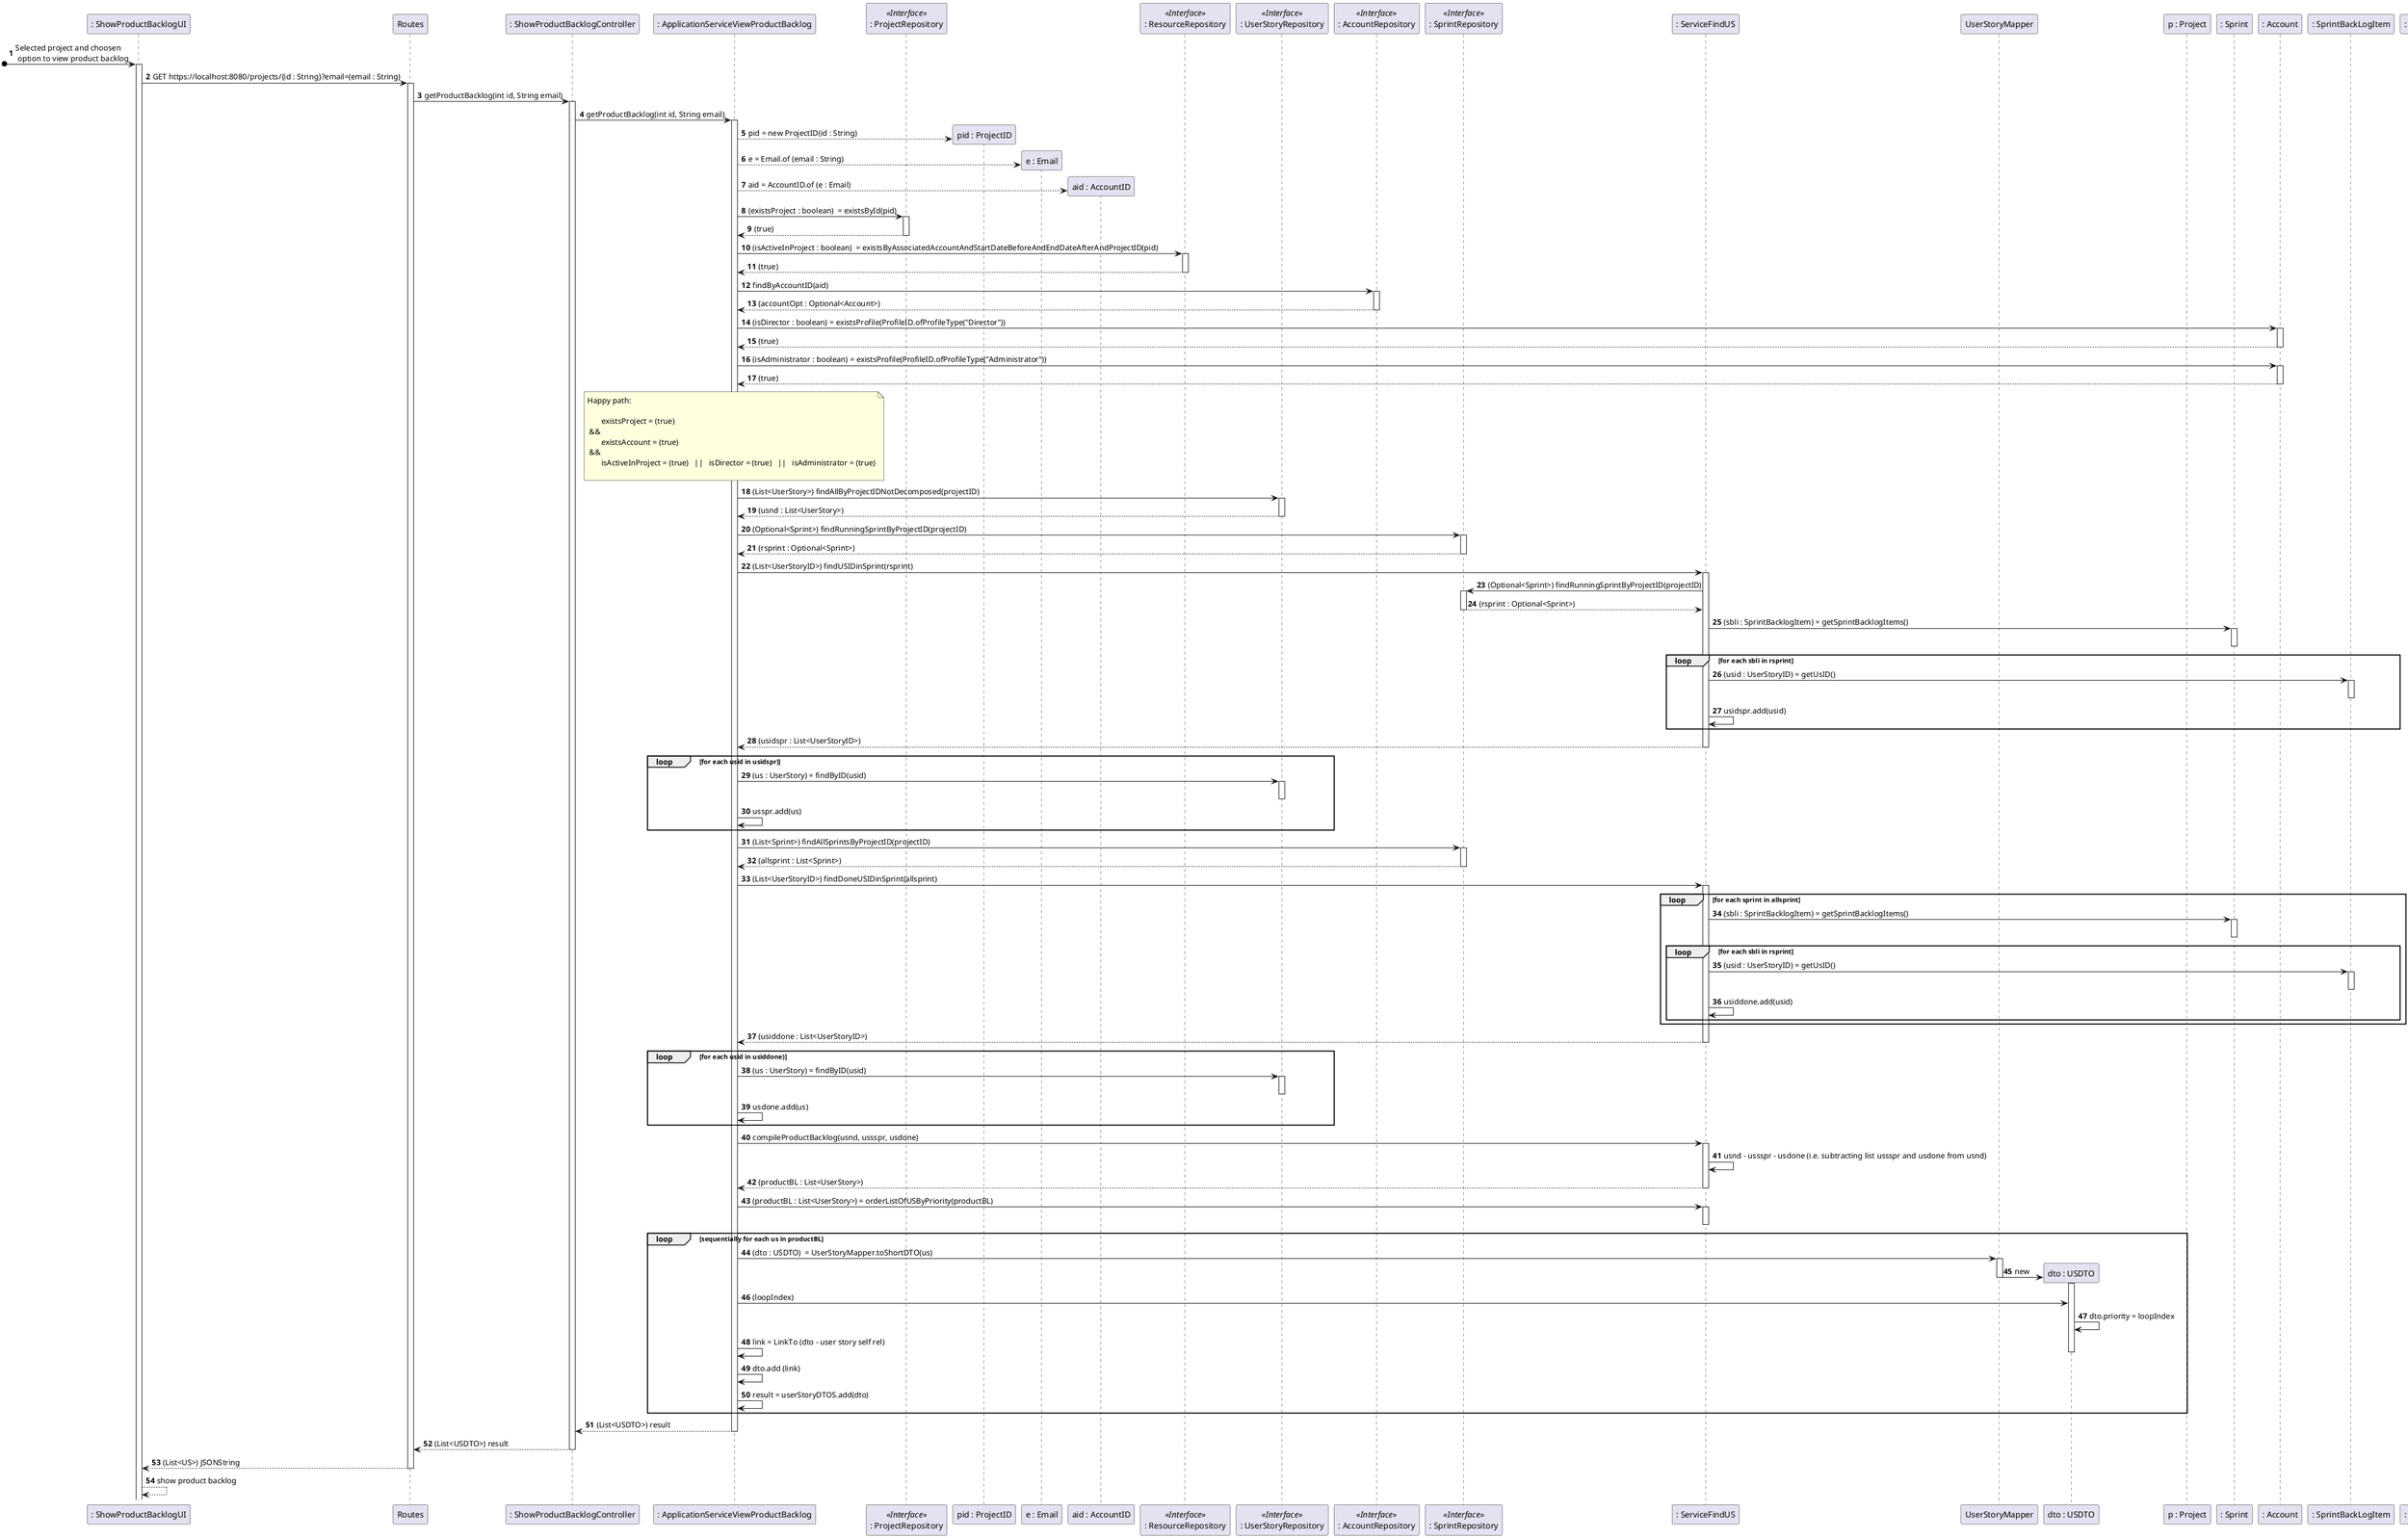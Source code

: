 @startuml
'https://plantuml.com/sequence-diagram
participant ": ShowProductBacklogUI" as UI
participant "Routes" as routes
participant ": ShowProductBacklogController" as controller
participant ": ApplicationServiceViewProductBacklog" as appService
participant ": ProjectRepository" as projRepo <<Interface>>
participant "pid : ProjectID" as pID
participant "e : Email" as email
participant "aid : AccountID" as accountID
participant ": ResourceRepository" as resRepo <<Interface>>
participant ": UserStoryRepository" as usRepo <<Interface>>
participant ": AccountRepository" as accRepo <<Interface>>
participant ": SprintRepository" as sprRepo <<Interface>>
participant ": ServiceFindUS" as findUsDomServ


participant "UserStoryMapper" as usMapper

participant "dto : USDTO" as dto
participant "p : Project" as proj
participant ": Sprint" as sprint
participant ": Account" as account
participant ": SprintBackLogItem" as sprintBLI
participant ": User Story" as userStory


autonumber
[o-> UI : Selected project and choosen\n option to view product backlog
activate UI
UI -> routes : GET https://localhost:8080/projects/{id : String}?email=(email : String)
activate routes
routes -> controller : getProductBacklog(int id, String email)
activate controller
controller -> appService : getProductBacklog(int id, String email)
activate appService

appService --> pID** : pid = new ProjectID(id : String)
appService --> email** : e = Email.of (email : String)
appService --> accountID** : aid = AccountID.of (e : Email)

appService -> projRepo : (existsProject : boolean)  = existsById(pid)
activate projRepo
projRepo --> appService : (true)
deactivate projRepo
appService -> resRepo : (isActiveInProject : boolean)  = existsByAssociatedAccountAndStartDateBeforeAndEndDateAfterAndProjectID(pid)
activate resRepo
resRepo --> appService : (true)
deactivate resRepo
appService -> accRepo : findByAccountID(aid)
activate accRepo
accRepo --> appService : (accountOpt : Optional<Account>)
deactivate accRepo

appService -> account : (isDirector : boolean) = existsProfile(ProfileID.ofProfileType("Director"))
activate account
account --> appService : (true)
deactivate account

appService -> account : (isAdministrator : boolean) = existsProfile(ProfileID.ofProfileType("Administrator"))
activate account
account --> appService : (true)
deactivate account


note over appService : Happy path: \n\n       existsProject = (true)\n &&\n       existsAccount = (true)\n &&\n       isActiveInProject = (true)   ||   isDirector = (true)   ||   isAdministrator = (true)\n


appService -> usRepo : (List<UserStory>) findAllByProjectIDNotDecomposed(projectID)
activate usRepo
usRepo --> appService : (usnd : List<UserStory>)
deactivate usRepo

appService -> sprRepo : (Optional<Sprint>) findRunningSprintByProjectID(projectID)
activate sprRepo
sprRepo --> appService : (rsprint : Optional<Sprint>)
deactivate sprRepo

appService -> findUsDomServ : (List<UserStoryID>) findUSIDinSprint(rsprint)
activate findUsDomServ
findUsDomServ -> sprRepo : (Optional<Sprint>) findRunningSprintByProjectID(projectID)
activate sprRepo
sprRepo --> findUsDomServ : (rsprint : Optional<Sprint>)
deactivate sprRepo
findUsDomServ -> sprint : (sbli : SprintBacklogItem) = getSprintBacklogItems()
activate sprint
deactivate sprint
loop for each sbli in rsprint
    findUsDomServ -> sprintBLI : (usid : UserStoryID) = getUsID()
    activate sprintBLI
    deactivate sprintBLI
    findUsDomServ -> findUsDomServ : usidspr.add(usid)
end
findUsDomServ --> appService : (usidspr : List<UserStoryID>)
deactivate findUsDomServ

loop for each usid in usidspr)
    appService -> usRepo : (us : UserStory) = findByID(usid)
    activate usRepo
    deactivate usRepo
    appService -> appService : usspr.add(us)
end

appService -> sprRepo : (List<Sprint>) findAllSprintsByProjectID(projectID)
activate sprRepo
sprRepo --> appService : (allsprint : List<Sprint>)
deactivate sprRepo

appService -> findUsDomServ : (List<UserStoryID>) findDoneUSIDinSprint(allsprint)
activate findUsDomServ
loop for each sprint in allsprint
findUsDomServ -> sprint : (sbli : SprintBacklogItem) = getSprintBacklogItems()
activate sprint
deactivate sprint
loop for each sbli in rsprint
    findUsDomServ -> sprintBLI : (usid : UserStoryID) = getUsID()
    activate sprintBLI
    deactivate sprintBLI
    findUsDomServ -> findUsDomServ : usiddone.add(usid)
end
end

findUsDomServ --> appService : (usiddone : List<UserStoryID>)
deactivate findUsDomServ

loop for each usid in usiddone)
    appService -> usRepo : (us : UserStory) = findByID(usid)
    activate usRepo
    deactivate usRepo
    appService -> appService : usdone.add(us)
end


appService -> findUsDomServ : compileProductBacklog(usnd, ussspr, usdone)
activate findUsDomServ
findUsDomServ -> findUsDomServ :  usnd - ussspr - usdone (i.e. subtracting list ussspr and usdone from usnd)
findUsDomServ --> appService : (productBL : List<UserStory>)
deactivate findUsDomServ

appService -> findUsDomServ : (productBL : List<UserStory>) = orderListOfUSByPriority(productBL)
activate findUsDomServ
deactivate findUsDomServ


loop sequentially for each us in productBL
    appService -> usMapper : (dto : USDTO)  = UserStoryMapper.toShortDTO(us)
    activate usMapper
    usMapper -> dto** : new
    activate dto
    deactivate usMapper
    appService -> dto : (loopIndex)
    dto -> dto : dto.priority = loopIndex
    appService -> appService : link = LinkTo (dto - user story self rel)
    deactivate dto
    appService -> appService : dto.add (link)
    appService -> appService : result = userStoryDTOS.add(dto)
end

appService --> controller : (List<USDTO>) result
deactivate appService

controller --> routes : (List<USDTO>) result
deactivate controller
routes --> UI : (List<US>) JSONString
deactivate routes

UI --> UI : show product backlog

@enduml